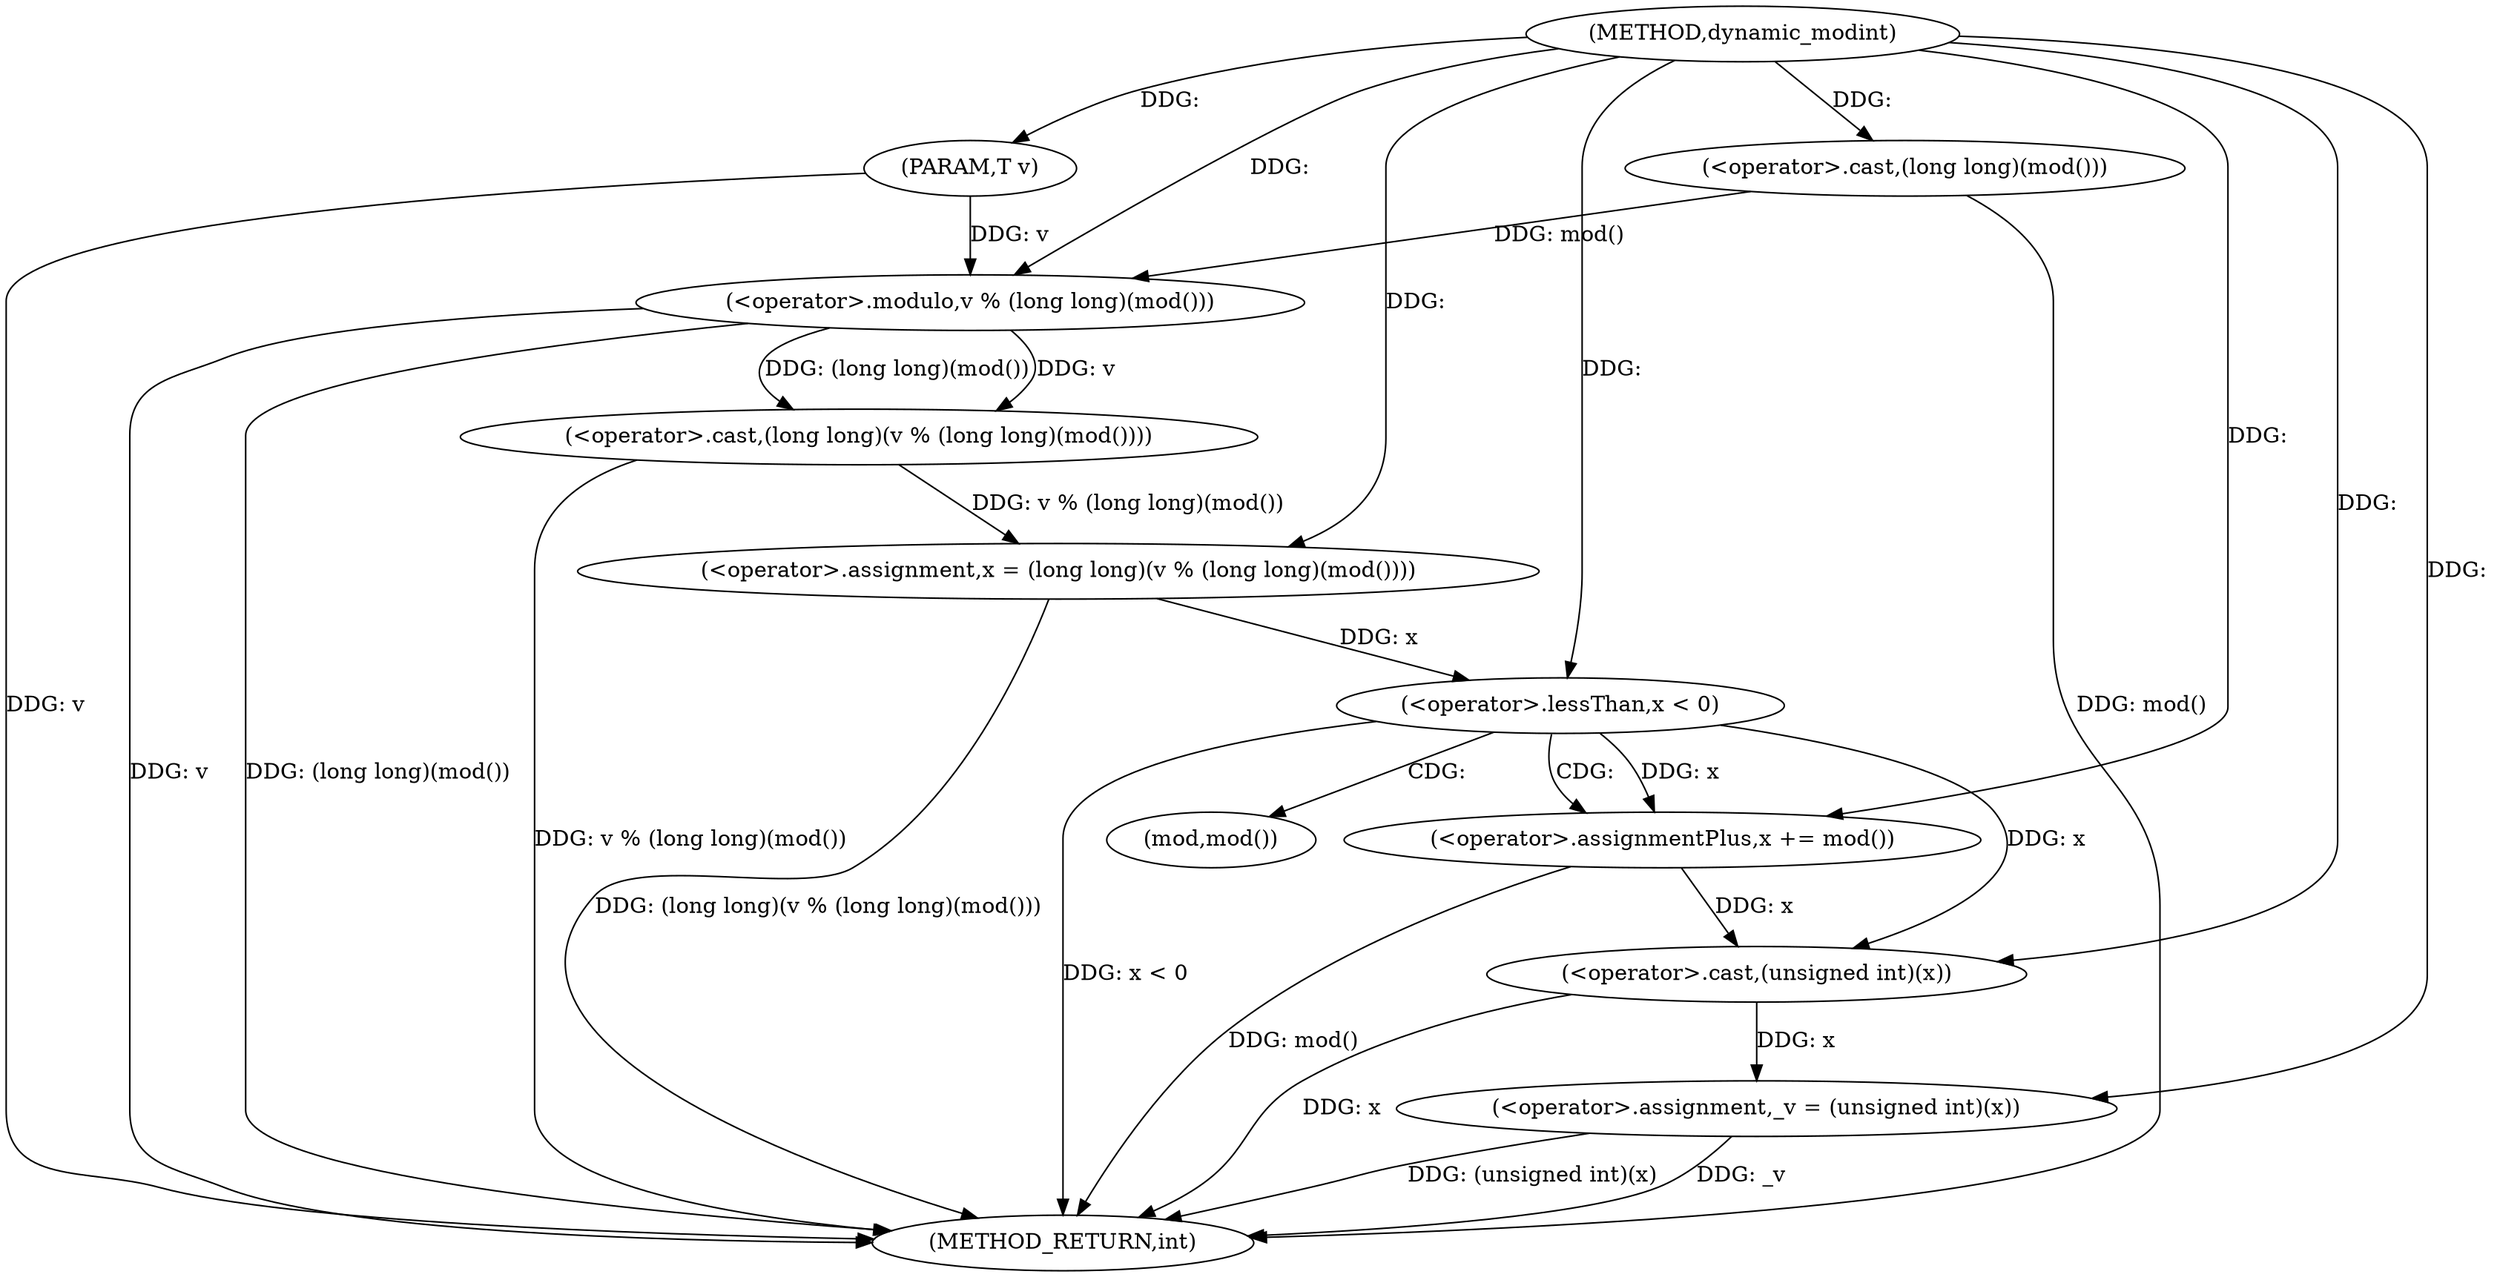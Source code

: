 digraph "dynamic_modint" {  
"1001135" [label = "(METHOD,dynamic_modint)" ]
"1001160" [label = "(METHOD_RETURN,int)" ]
"1001136" [label = "(PARAM,T v)" ]
"1001139" [label = "(<operator>.assignment,x = (long long)(v % (long long)(mod())))" ]
"1001155" [label = "(<operator>.assignment,_v = (unsigned int)(x))" ]
"1001149" [label = "(<operator>.lessThan,x < 0)" ]
"1001152" [label = "(<operator>.assignmentPlus,x += mod())" ]
"1001141" [label = "(<operator>.cast,(long long)(v % (long long)(mod())))" ]
"1001157" [label = "(<operator>.cast,(unsigned int)(x))" ]
"1001143" [label = "(<operator>.modulo,v % (long long)(mod()))" ]
"1001145" [label = "(<operator>.cast,(long long)(mod()))" ]
"1001154" [label = "(mod,mod())" ]
  "1001136" -> "1001160"  [ label = "DDG: v"] 
  "1001143" -> "1001160"  [ label = "DDG: v"] 
  "1001145" -> "1001160"  [ label = "DDG: mod()"] 
  "1001143" -> "1001160"  [ label = "DDG: (long long)(mod())"] 
  "1001141" -> "1001160"  [ label = "DDG: v % (long long)(mod())"] 
  "1001139" -> "1001160"  [ label = "DDG: (long long)(v % (long long)(mod()))"] 
  "1001149" -> "1001160"  [ label = "DDG: x < 0"] 
  "1001152" -> "1001160"  [ label = "DDG: mod()"] 
  "1001157" -> "1001160"  [ label = "DDG: x"] 
  "1001155" -> "1001160"  [ label = "DDG: (unsigned int)(x)"] 
  "1001155" -> "1001160"  [ label = "DDG: _v"] 
  "1001135" -> "1001136"  [ label = "DDG: "] 
  "1001141" -> "1001139"  [ label = "DDG: v % (long long)(mod())"] 
  "1001157" -> "1001155"  [ label = "DDG: x"] 
  "1001135" -> "1001139"  [ label = "DDG: "] 
  "1001135" -> "1001152"  [ label = "DDG: "] 
  "1001135" -> "1001155"  [ label = "DDG: "] 
  "1001143" -> "1001141"  [ label = "DDG: (long long)(mod())"] 
  "1001143" -> "1001141"  [ label = "DDG: v"] 
  "1001139" -> "1001149"  [ label = "DDG: x"] 
  "1001135" -> "1001149"  [ label = "DDG: "] 
  "1001149" -> "1001152"  [ label = "DDG: x"] 
  "1001149" -> "1001157"  [ label = "DDG: x"] 
  "1001152" -> "1001157"  [ label = "DDG: x"] 
  "1001135" -> "1001157"  [ label = "DDG: "] 
  "1001136" -> "1001143"  [ label = "DDG: v"] 
  "1001135" -> "1001143"  [ label = "DDG: "] 
  "1001145" -> "1001143"  [ label = "DDG: mod()"] 
  "1001135" -> "1001145"  [ label = "DDG: "] 
  "1001149" -> "1001154"  [ label = "CDG: "] 
  "1001149" -> "1001152"  [ label = "CDG: "] 
}
